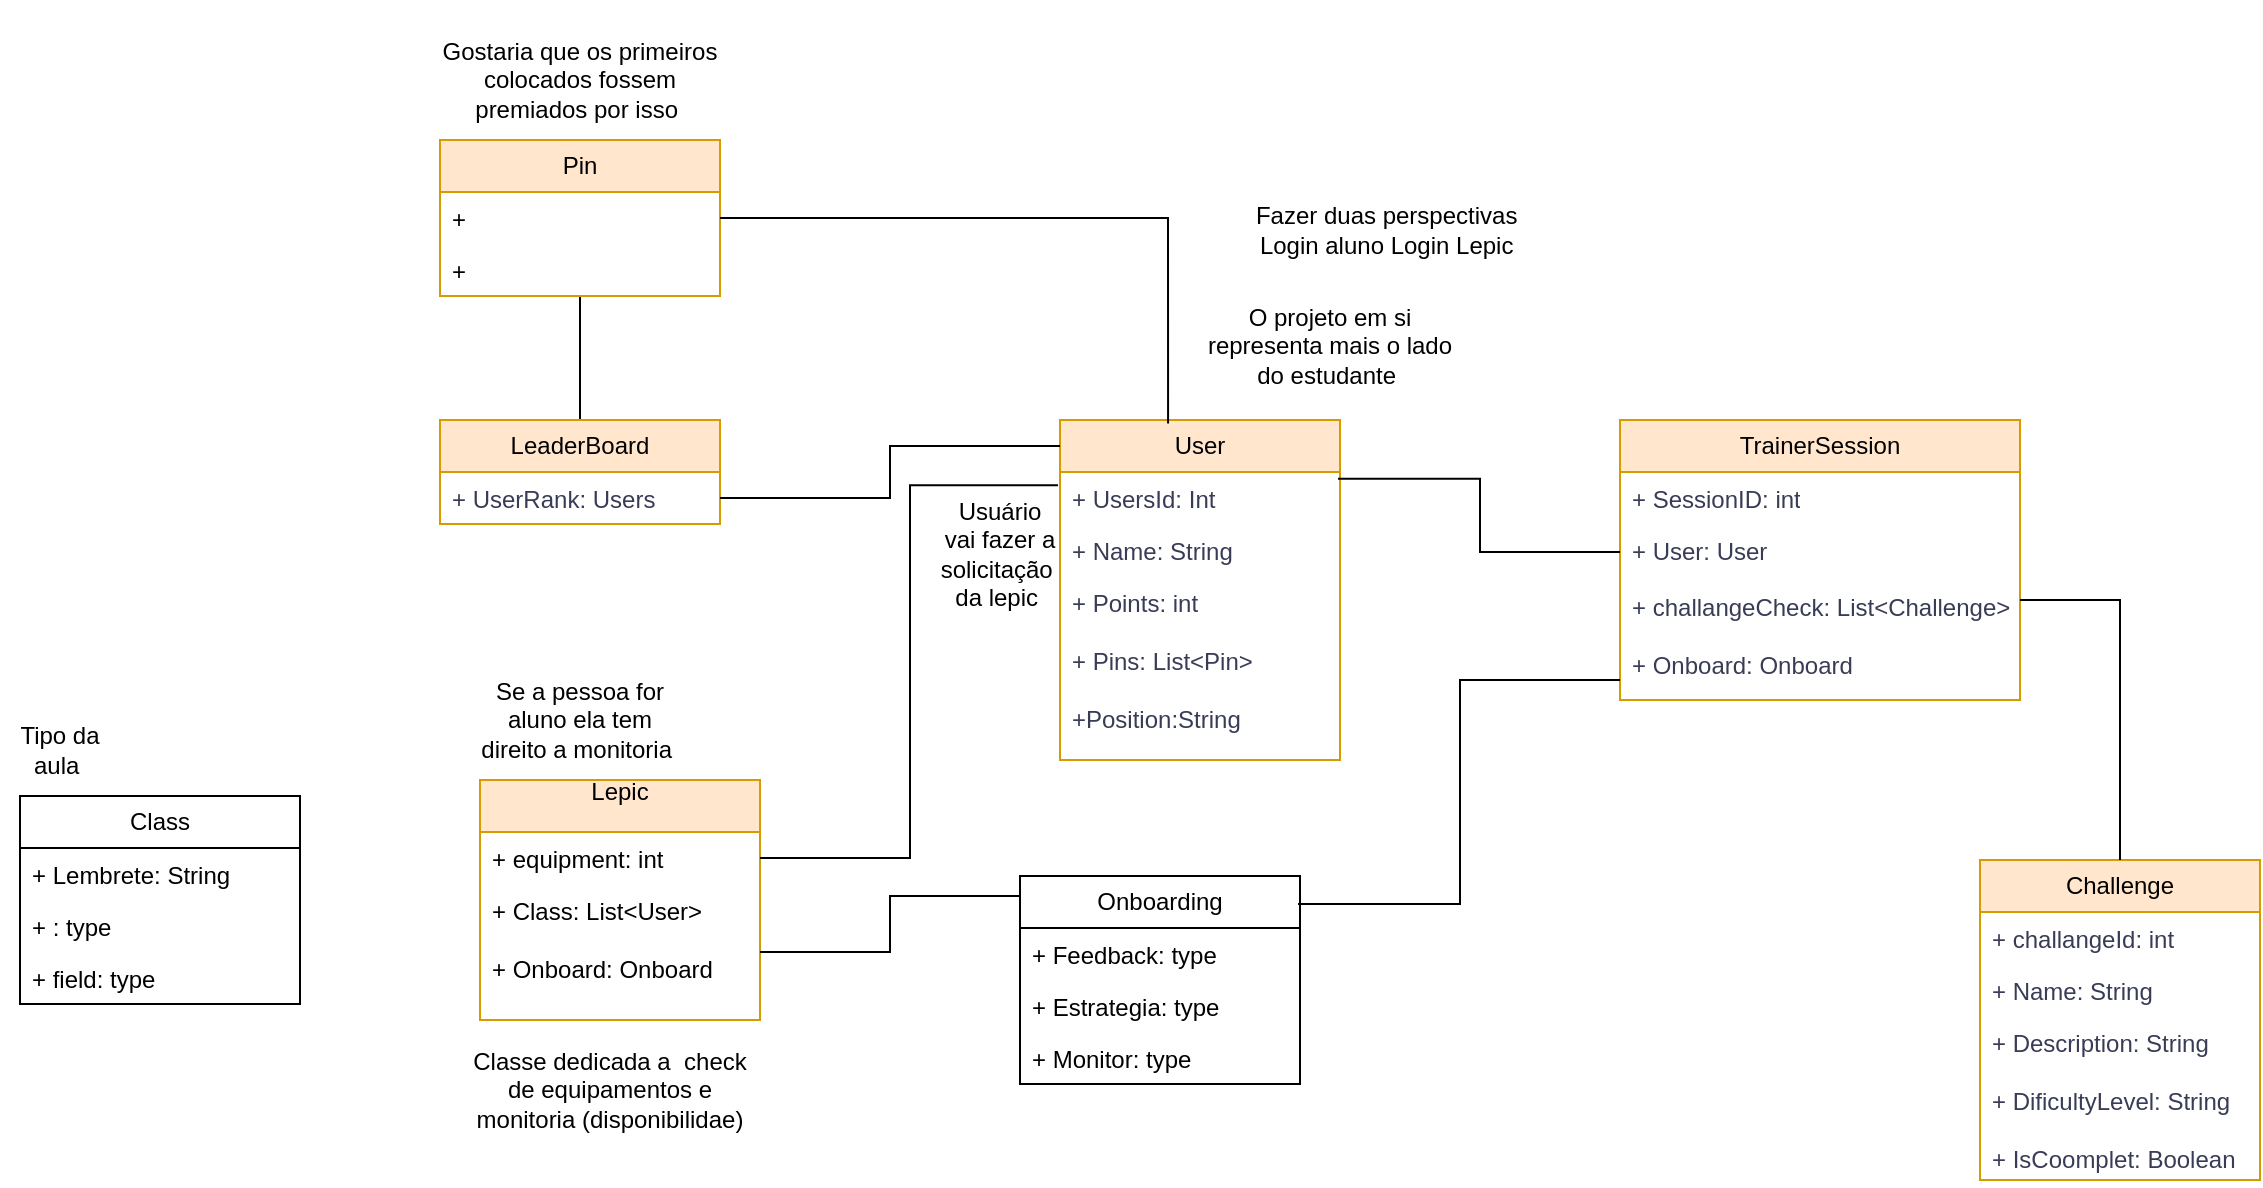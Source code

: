 <mxfile version="24.4.8" type="github">
  <diagram id="C5RBs43oDa-KdzZeNtuy" name="Page-1">
    <mxGraphModel dx="3361" dy="4009" grid="1" gridSize="10" guides="1" tooltips="1" connect="1" arrows="1" fold="1" page="1" pageScale="1" pageWidth="827" pageHeight="1169" math="0" shadow="0">
      <root>
        <mxCell id="WIyWlLk6GJQsqaUBKTNV-0" />
        <mxCell id="WIyWlLk6GJQsqaUBKTNV-1" parent="WIyWlLk6GJQsqaUBKTNV-0" />
        <mxCell id="fk5A66dQUuhc27mmWUz8-0" value="User" style="swimlane;fontStyle=0;childLayout=stackLayout;horizontal=1;startSize=26;fillColor=#ffe6cc;horizontalStack=0;resizeParent=1;resizeParentMax=0;resizeLast=0;collapsible=1;marginBottom=0;whiteSpace=wrap;html=1;labelBackgroundColor=none;strokeColor=#d79b00;" parent="WIyWlLk6GJQsqaUBKTNV-1" vertex="1">
          <mxGeometry x="-1580" y="-2310" width="140" height="170" as="geometry" />
        </mxCell>
        <mxCell id="fk5A66dQUuhc27mmWUz8-1" value="+ UsersId: Int" style="text;strokeColor=none;fillColor=none;align=left;verticalAlign=top;spacingLeft=4;spacingRight=4;overflow=hidden;rotatable=0;points=[[0,0.5],[1,0.5]];portConstraint=eastwest;whiteSpace=wrap;html=1;labelBackgroundColor=none;fontColor=#393C56;" parent="fk5A66dQUuhc27mmWUz8-0" vertex="1">
          <mxGeometry y="26" width="140" height="26" as="geometry" />
        </mxCell>
        <mxCell id="fk5A66dQUuhc27mmWUz8-2" value="+ Name: String" style="text;strokeColor=none;fillColor=none;align=left;verticalAlign=top;spacingLeft=4;spacingRight=4;overflow=hidden;rotatable=0;points=[[0,0.5],[1,0.5]];portConstraint=eastwest;whiteSpace=wrap;html=1;labelBackgroundColor=none;fontColor=#393C56;" parent="fk5A66dQUuhc27mmWUz8-0" vertex="1">
          <mxGeometry y="52" width="140" height="26" as="geometry" />
        </mxCell>
        <mxCell id="fk5A66dQUuhc27mmWUz8-3" value="+ Points: int&lt;div&gt;&lt;br&gt;&lt;/div&gt;&lt;div&gt;+ Pins: List&amp;lt;Pin&amp;gt;&lt;/div&gt;&lt;div&gt;&lt;br&gt;&lt;div&gt;+Position:String&lt;/div&gt;&lt;/div&gt;" style="text;strokeColor=none;fillColor=none;align=left;verticalAlign=top;spacingLeft=4;spacingRight=4;overflow=hidden;rotatable=0;points=[[0,0.5],[1,0.5]];portConstraint=eastwest;whiteSpace=wrap;html=1;labelBackgroundColor=none;fontColor=#393C56;" parent="fk5A66dQUuhc27mmWUz8-0" vertex="1">
          <mxGeometry y="78" width="140" height="92" as="geometry" />
        </mxCell>
        <mxCell id="RrUC9_B6qjAz67yPAkb7-14" style="edgeStyle=orthogonalEdgeStyle;rounded=0;orthogonalLoop=1;jettySize=auto;html=1;endArrow=none;endFill=0;" edge="1" parent="WIyWlLk6GJQsqaUBKTNV-1" source="fk5A66dQUuhc27mmWUz8-4" target="RrUC9_B6qjAz67yPAkb7-8">
          <mxGeometry relative="1" as="geometry" />
        </mxCell>
        <mxCell id="fk5A66dQUuhc27mmWUz8-4" value="LeaderBoard" style="swimlane;fontStyle=0;childLayout=stackLayout;horizontal=1;startSize=26;fillColor=#ffe6cc;horizontalStack=0;resizeParent=1;resizeParentMax=0;resizeLast=0;collapsible=1;marginBottom=0;whiteSpace=wrap;html=1;labelBackgroundColor=none;strokeColor=#d79b00;" parent="WIyWlLk6GJQsqaUBKTNV-1" vertex="1">
          <mxGeometry x="-1890" y="-2310" width="140" height="52" as="geometry" />
        </mxCell>
        <mxCell id="fk5A66dQUuhc27mmWUz8-5" value="+ UserRank: Users" style="text;strokeColor=none;fillColor=none;align=left;verticalAlign=top;spacingLeft=4;spacingRight=4;overflow=hidden;rotatable=0;points=[[0,0.5],[1,0.5]];portConstraint=eastwest;whiteSpace=wrap;html=1;labelBackgroundColor=none;fontColor=#393C56;" parent="fk5A66dQUuhc27mmWUz8-4" vertex="1">
          <mxGeometry y="26" width="140" height="26" as="geometry" />
        </mxCell>
        <mxCell id="fk5A66dQUuhc27mmWUz8-8" value="TrainerSession" style="swimlane;fontStyle=0;childLayout=stackLayout;horizontal=1;startSize=26;fillColor=#ffe6cc;horizontalStack=0;resizeParent=1;resizeParentMax=0;resizeLast=0;collapsible=1;marginBottom=0;whiteSpace=wrap;html=1;labelBackgroundColor=none;strokeColor=#d79b00;" parent="WIyWlLk6GJQsqaUBKTNV-1" vertex="1">
          <mxGeometry x="-1300" y="-2310" width="200" height="140" as="geometry" />
        </mxCell>
        <mxCell id="fk5A66dQUuhc27mmWUz8-9" value="+ SessionID: int" style="text;strokeColor=none;fillColor=none;align=left;verticalAlign=top;spacingLeft=4;spacingRight=4;overflow=hidden;rotatable=0;points=[[0,0.5],[1,0.5]];portConstraint=eastwest;whiteSpace=wrap;html=1;labelBackgroundColor=none;fontColor=#393C56;" parent="fk5A66dQUuhc27mmWUz8-8" vertex="1">
          <mxGeometry y="26" width="200" height="26" as="geometry" />
        </mxCell>
        <mxCell id="fk5A66dQUuhc27mmWUz8-10" value="+ User: User" style="text;strokeColor=none;fillColor=none;align=left;verticalAlign=top;spacingLeft=4;spacingRight=4;overflow=hidden;rotatable=0;points=[[0,0.5],[1,0.5]];portConstraint=eastwest;whiteSpace=wrap;html=1;labelBackgroundColor=none;fontColor=#393C56;" parent="fk5A66dQUuhc27mmWUz8-8" vertex="1">
          <mxGeometry y="52" width="200" height="28" as="geometry" />
        </mxCell>
        <mxCell id="fk5A66dQUuhc27mmWUz8-11" value="+ challangeCheck: List&amp;lt;Challenge&amp;gt;&lt;div&gt;&lt;br&gt;&lt;/div&gt;&lt;div&gt;+ Onboard: Onboard&lt;div&gt;&lt;br&gt;&lt;/div&gt;&lt;/div&gt;" style="text;strokeColor=none;fillColor=none;align=left;verticalAlign=top;spacingLeft=4;spacingRight=4;overflow=hidden;rotatable=0;points=[[0,0.5],[1,0.5]];portConstraint=eastwest;whiteSpace=wrap;html=1;labelBackgroundColor=none;fontColor=#393C56;" parent="fk5A66dQUuhc27mmWUz8-8" vertex="1">
          <mxGeometry y="80" width="200" height="60" as="geometry" />
        </mxCell>
        <mxCell id="fk5A66dQUuhc27mmWUz8-12" value="Challenge" style="swimlane;fontStyle=0;childLayout=stackLayout;horizontal=1;startSize=26;fillColor=#ffe6cc;horizontalStack=0;resizeParent=1;resizeParentMax=0;resizeLast=0;collapsible=1;marginBottom=0;whiteSpace=wrap;html=1;labelBackgroundColor=none;strokeColor=#d79b00;" parent="WIyWlLk6GJQsqaUBKTNV-1" vertex="1">
          <mxGeometry x="-1120" y="-2090" width="140" height="160" as="geometry" />
        </mxCell>
        <mxCell id="fk5A66dQUuhc27mmWUz8-13" value="+ challangeId: int" style="text;strokeColor=none;fillColor=none;align=left;verticalAlign=top;spacingLeft=4;spacingRight=4;overflow=hidden;rotatable=0;points=[[0,0.5],[1,0.5]];portConstraint=eastwest;whiteSpace=wrap;html=1;labelBackgroundColor=none;fontColor=#393C56;" parent="fk5A66dQUuhc27mmWUz8-12" vertex="1">
          <mxGeometry y="26" width="140" height="26" as="geometry" />
        </mxCell>
        <mxCell id="fk5A66dQUuhc27mmWUz8-14" value="+ Name: String" style="text;strokeColor=none;fillColor=none;align=left;verticalAlign=top;spacingLeft=4;spacingRight=4;overflow=hidden;rotatable=0;points=[[0,0.5],[1,0.5]];portConstraint=eastwest;whiteSpace=wrap;html=1;labelBackgroundColor=none;fontColor=#393C56;" parent="fk5A66dQUuhc27mmWUz8-12" vertex="1">
          <mxGeometry y="52" width="140" height="26" as="geometry" />
        </mxCell>
        <mxCell id="fk5A66dQUuhc27mmWUz8-15" value="+ Description: String&lt;div&gt;&lt;br&gt;&lt;/div&gt;&lt;div&gt;+ DificultyLevel: String&lt;br&gt;&lt;/div&gt;&lt;div&gt;&lt;br&gt;&lt;/div&gt;&lt;div&gt;+ IsCoomplet: Boolean&lt;br&gt;&lt;/div&gt;" style="text;strokeColor=none;fillColor=none;align=left;verticalAlign=top;spacingLeft=4;spacingRight=4;overflow=hidden;rotatable=0;points=[[0,0.5],[1,0.5]];portConstraint=eastwest;whiteSpace=wrap;html=1;labelBackgroundColor=none;fontColor=#393C56;" parent="fk5A66dQUuhc27mmWUz8-12" vertex="1">
          <mxGeometry y="78" width="140" height="82" as="geometry" />
        </mxCell>
        <mxCell id="fk5A66dQUuhc27mmWUz8-16" style="edgeStyle=orthogonalEdgeStyle;rounded=0;orthogonalLoop=1;jettySize=auto;html=1;entryX=0.5;entryY=0;entryDx=0;entryDy=0;fontColor=#393C56;endArrow=none;endFill=0;" parent="WIyWlLk6GJQsqaUBKTNV-1" source="fk5A66dQUuhc27mmWUz8-11" target="fk5A66dQUuhc27mmWUz8-12" edge="1">
          <mxGeometry relative="1" as="geometry">
            <Array as="points">
              <mxPoint x="-1050" y="-2220" />
            </Array>
          </mxGeometry>
        </mxCell>
        <mxCell id="fk5A66dQUuhc27mmWUz8-17" style="edgeStyle=orthogonalEdgeStyle;rounded=0;orthogonalLoop=1;jettySize=auto;html=1;entryX=0.993;entryY=0.173;entryDx=0;entryDy=0;entryPerimeter=0;fontColor=#393C56;endArrow=none;endFill=0;" parent="WIyWlLk6GJQsqaUBKTNV-1" source="fk5A66dQUuhc27mmWUz8-10" target="fk5A66dQUuhc27mmWUz8-0" edge="1">
          <mxGeometry relative="1" as="geometry" />
        </mxCell>
        <mxCell id="fk5A66dQUuhc27mmWUz8-18" style="edgeStyle=orthogonalEdgeStyle;rounded=0;orthogonalLoop=1;jettySize=auto;html=1;fontColor=#393C56;endArrow=none;endFill=0;" parent="WIyWlLk6GJQsqaUBKTNV-1" source="fk5A66dQUuhc27mmWUz8-5" edge="1">
          <mxGeometry relative="1" as="geometry">
            <mxPoint x="-1580" y="-2297" as="targetPoint" />
            <Array as="points">
              <mxPoint x="-1665" y="-2271" />
              <mxPoint x="-1665" y="-2297" />
            </Array>
          </mxGeometry>
        </mxCell>
        <mxCell id="RrUC9_B6qjAz67yPAkb7-0" value="Lepic&lt;div&gt;&lt;br&gt;&lt;/div&gt;" style="swimlane;fontStyle=0;childLayout=stackLayout;horizontal=1;startSize=26;fillColor=#ffe6cc;horizontalStack=0;resizeParent=1;resizeParentMax=0;resizeLast=0;collapsible=1;marginBottom=0;whiteSpace=wrap;html=1;strokeColor=#d79b00;" vertex="1" parent="WIyWlLk6GJQsqaUBKTNV-1">
          <mxGeometry x="-1870" y="-2130" width="140" height="120" as="geometry" />
        </mxCell>
        <mxCell id="RrUC9_B6qjAz67yPAkb7-1" value="+ equipment: int" style="text;strokeColor=none;fillColor=none;align=left;verticalAlign=top;spacingLeft=4;spacingRight=4;overflow=hidden;rotatable=0;points=[[0,0.5],[1,0.5]];portConstraint=eastwest;whiteSpace=wrap;html=1;" vertex="1" parent="RrUC9_B6qjAz67yPAkb7-0">
          <mxGeometry y="26" width="140" height="26" as="geometry" />
        </mxCell>
        <mxCell id="RrUC9_B6qjAz67yPAkb7-2" value="+ Class: List&amp;lt;User&amp;gt;&lt;div&gt;&lt;br&gt;&lt;/div&gt;&lt;div&gt;+ Onboard: Onboard&lt;div&gt;&lt;br&gt;&lt;/div&gt;&lt;/div&gt;&lt;div&gt;&lt;br&gt;&lt;/div&gt;" style="text;strokeColor=none;fillColor=none;align=left;verticalAlign=top;spacingLeft=4;spacingRight=4;overflow=hidden;rotatable=0;points=[[0,0.5],[1,0.5]];portConstraint=eastwest;whiteSpace=wrap;html=1;" vertex="1" parent="RrUC9_B6qjAz67yPAkb7-0">
          <mxGeometry y="52" width="140" height="68" as="geometry" />
        </mxCell>
        <mxCell id="RrUC9_B6qjAz67yPAkb7-6" style="edgeStyle=orthogonalEdgeStyle;rounded=0;orthogonalLoop=1;jettySize=auto;html=1;entryX=-0.007;entryY=0.192;entryDx=0;entryDy=0;entryPerimeter=0;endArrow=none;endFill=0;" edge="1" parent="WIyWlLk6GJQsqaUBKTNV-1" source="RrUC9_B6qjAz67yPAkb7-1" target="fk5A66dQUuhc27mmWUz8-0">
          <mxGeometry relative="1" as="geometry" />
        </mxCell>
        <mxCell id="RrUC9_B6qjAz67yPAkb7-8" value="Pin" style="swimlane;fontStyle=0;childLayout=stackLayout;horizontal=1;startSize=26;fillColor=#ffe6cc;horizontalStack=0;resizeParent=1;resizeParentMax=0;resizeLast=0;collapsible=1;marginBottom=0;whiteSpace=wrap;html=1;strokeColor=#d79b00;" vertex="1" parent="WIyWlLk6GJQsqaUBKTNV-1">
          <mxGeometry x="-1890" y="-2450" width="140" height="78" as="geometry" />
        </mxCell>
        <mxCell id="RrUC9_B6qjAz67yPAkb7-9" value="+&amp;nbsp;" style="text;strokeColor=none;fillColor=none;align=left;verticalAlign=top;spacingLeft=4;spacingRight=4;overflow=hidden;rotatable=0;points=[[0,0.5],[1,0.5]];portConstraint=eastwest;whiteSpace=wrap;html=1;" vertex="1" parent="RrUC9_B6qjAz67yPAkb7-8">
          <mxGeometry y="26" width="140" height="26" as="geometry" />
        </mxCell>
        <mxCell id="RrUC9_B6qjAz67yPAkb7-11" value="+" style="text;strokeColor=none;fillColor=none;align=left;verticalAlign=top;spacingLeft=4;spacingRight=4;overflow=hidden;rotatable=0;points=[[0,0.5],[1,0.5]];portConstraint=eastwest;whiteSpace=wrap;html=1;" vertex="1" parent="RrUC9_B6qjAz67yPAkb7-8">
          <mxGeometry y="52" width="140" height="26" as="geometry" />
        </mxCell>
        <mxCell id="RrUC9_B6qjAz67yPAkb7-16" style="edgeStyle=orthogonalEdgeStyle;rounded=0;orthogonalLoop=1;jettySize=auto;html=1;entryX=0.386;entryY=0.01;entryDx=0;entryDy=0;entryPerimeter=0;endArrow=none;endFill=0;" edge="1" parent="WIyWlLk6GJQsqaUBKTNV-1" source="RrUC9_B6qjAz67yPAkb7-9" target="fk5A66dQUuhc27mmWUz8-0">
          <mxGeometry relative="1" as="geometry" />
        </mxCell>
        <mxCell id="RrUC9_B6qjAz67yPAkb7-23" value="Gostaria que os primeiros colocados fossem premiados por isso&amp;nbsp;" style="text;strokeColor=none;align=center;fillColor=none;html=1;verticalAlign=middle;whiteSpace=wrap;rounded=0;" vertex="1" parent="WIyWlLk6GJQsqaUBKTNV-1">
          <mxGeometry x="-1895" y="-2520" width="150" height="80" as="geometry" />
        </mxCell>
        <mxCell id="RrUC9_B6qjAz67yPAkb7-25" value="Se a pessoa for aluno ela tem direito a monitoria&amp;nbsp;" style="text;strokeColor=none;align=center;fillColor=none;html=1;verticalAlign=middle;whiteSpace=wrap;rounded=0;" vertex="1" parent="WIyWlLk6GJQsqaUBKTNV-1">
          <mxGeometry x="-1875" y="-2190" width="110" height="60" as="geometry" />
        </mxCell>
        <mxCell id="RrUC9_B6qjAz67yPAkb7-26" value="O projeto em si representa mais o lado do estudante&amp;nbsp;" style="text;strokeColor=none;align=center;fillColor=none;html=1;verticalAlign=middle;whiteSpace=wrap;rounded=0;" vertex="1" parent="WIyWlLk6GJQsqaUBKTNV-1">
          <mxGeometry x="-1510" y="-2372" width="130" height="50" as="geometry" />
        </mxCell>
        <mxCell id="RrUC9_B6qjAz67yPAkb7-27" value="Onboarding" style="swimlane;fontStyle=0;childLayout=stackLayout;horizontal=1;startSize=26;fillColor=none;horizontalStack=0;resizeParent=1;resizeParentMax=0;resizeLast=0;collapsible=1;marginBottom=0;whiteSpace=wrap;html=1;" vertex="1" parent="WIyWlLk6GJQsqaUBKTNV-1">
          <mxGeometry x="-1600" y="-2082" width="140" height="104" as="geometry" />
        </mxCell>
        <mxCell id="RrUC9_B6qjAz67yPAkb7-28" value="+ Feedback: type" style="text;strokeColor=none;fillColor=none;align=left;verticalAlign=top;spacingLeft=4;spacingRight=4;overflow=hidden;rotatable=0;points=[[0,0.5],[1,0.5]];portConstraint=eastwest;whiteSpace=wrap;html=1;" vertex="1" parent="RrUC9_B6qjAz67yPAkb7-27">
          <mxGeometry y="26" width="140" height="26" as="geometry" />
        </mxCell>
        <mxCell id="RrUC9_B6qjAz67yPAkb7-29" value="+ Estrategia: type" style="text;strokeColor=none;fillColor=none;align=left;verticalAlign=top;spacingLeft=4;spacingRight=4;overflow=hidden;rotatable=0;points=[[0,0.5],[1,0.5]];portConstraint=eastwest;whiteSpace=wrap;html=1;" vertex="1" parent="RrUC9_B6qjAz67yPAkb7-27">
          <mxGeometry y="52" width="140" height="26" as="geometry" />
        </mxCell>
        <mxCell id="RrUC9_B6qjAz67yPAkb7-30" value="+ Monitor: type" style="text;strokeColor=none;fillColor=none;align=left;verticalAlign=top;spacingLeft=4;spacingRight=4;overflow=hidden;rotatable=0;points=[[0,0.5],[1,0.5]];portConstraint=eastwest;whiteSpace=wrap;html=1;" vertex="1" parent="RrUC9_B6qjAz67yPAkb7-27">
          <mxGeometry y="78" width="140" height="26" as="geometry" />
        </mxCell>
        <mxCell id="RrUC9_B6qjAz67yPAkb7-32" value="&amp;nbsp;Classe dedicada a&amp;nbsp; check&amp;nbsp; de equipamentos e monitoria (disponibilidae)" style="text;strokeColor=none;align=center;fillColor=none;html=1;verticalAlign=middle;whiteSpace=wrap;rounded=0;" vertex="1" parent="WIyWlLk6GJQsqaUBKTNV-1">
          <mxGeometry x="-1880" y="-1990" width="150" height="30" as="geometry" />
        </mxCell>
        <mxCell id="RrUC9_B6qjAz67yPAkb7-33" style="edgeStyle=orthogonalEdgeStyle;rounded=0;orthogonalLoop=1;jettySize=auto;html=1;entryX=0;entryY=0.096;entryDx=0;entryDy=0;entryPerimeter=0;endArrow=none;endFill=0;" edge="1" parent="WIyWlLk6GJQsqaUBKTNV-1" source="RrUC9_B6qjAz67yPAkb7-2" target="RrUC9_B6qjAz67yPAkb7-27">
          <mxGeometry relative="1" as="geometry">
            <mxPoint x="-1640" y="-2040" as="targetPoint" />
          </mxGeometry>
        </mxCell>
        <mxCell id="RrUC9_B6qjAz67yPAkb7-35" style="edgeStyle=orthogonalEdgeStyle;rounded=0;orthogonalLoop=1;jettySize=auto;html=1;entryX=0.993;entryY=0.135;entryDx=0;entryDy=0;entryPerimeter=0;endArrow=none;endFill=0;" edge="1" parent="WIyWlLk6GJQsqaUBKTNV-1" source="fk5A66dQUuhc27mmWUz8-11" target="RrUC9_B6qjAz67yPAkb7-27">
          <mxGeometry relative="1" as="geometry">
            <Array as="points">
              <mxPoint x="-1380" y="-2180" />
              <mxPoint x="-1380" y="-2068" />
            </Array>
          </mxGeometry>
        </mxCell>
        <mxCell id="RrUC9_B6qjAz67yPAkb7-36" value="Usuário vai fazer a solicitação&amp;nbsp; da lepic&amp;nbsp;" style="text;strokeColor=none;align=center;fillColor=none;html=1;verticalAlign=middle;whiteSpace=wrap;rounded=0;" vertex="1" parent="WIyWlLk6GJQsqaUBKTNV-1">
          <mxGeometry x="-1640" y="-2258" width="60" height="30" as="geometry" />
        </mxCell>
        <mxCell id="RrUC9_B6qjAz67yPAkb7-37" value="Class" style="swimlane;fontStyle=0;childLayout=stackLayout;horizontal=1;startSize=26;fillColor=none;horizontalStack=0;resizeParent=1;resizeParentMax=0;resizeLast=0;collapsible=1;marginBottom=0;whiteSpace=wrap;html=1;" vertex="1" parent="WIyWlLk6GJQsqaUBKTNV-1">
          <mxGeometry x="-2100" y="-2122" width="140" height="104" as="geometry" />
        </mxCell>
        <mxCell id="RrUC9_B6qjAz67yPAkb7-38" value="+ Lembrete: String" style="text;strokeColor=none;fillColor=none;align=left;verticalAlign=top;spacingLeft=4;spacingRight=4;overflow=hidden;rotatable=0;points=[[0,0.5],[1,0.5]];portConstraint=eastwest;whiteSpace=wrap;html=1;" vertex="1" parent="RrUC9_B6qjAz67yPAkb7-37">
          <mxGeometry y="26" width="140" height="26" as="geometry" />
        </mxCell>
        <mxCell id="RrUC9_B6qjAz67yPAkb7-39" value="+ : type" style="text;strokeColor=none;fillColor=none;align=left;verticalAlign=top;spacingLeft=4;spacingRight=4;overflow=hidden;rotatable=0;points=[[0,0.5],[1,0.5]];portConstraint=eastwest;whiteSpace=wrap;html=1;" vertex="1" parent="RrUC9_B6qjAz67yPAkb7-37">
          <mxGeometry y="52" width="140" height="26" as="geometry" />
        </mxCell>
        <mxCell id="RrUC9_B6qjAz67yPAkb7-40" value="+ field: type" style="text;strokeColor=none;fillColor=none;align=left;verticalAlign=top;spacingLeft=4;spacingRight=4;overflow=hidden;rotatable=0;points=[[0,0.5],[1,0.5]];portConstraint=eastwest;whiteSpace=wrap;html=1;" vertex="1" parent="RrUC9_B6qjAz67yPAkb7-37">
          <mxGeometry y="78" width="140" height="26" as="geometry" />
        </mxCell>
        <mxCell id="RrUC9_B6qjAz67yPAkb7-41" value="Tipo da aula&amp;nbsp;" style="text;strokeColor=none;align=center;fillColor=none;html=1;verticalAlign=middle;whiteSpace=wrap;rounded=0;" vertex="1" parent="WIyWlLk6GJQsqaUBKTNV-1">
          <mxGeometry x="-2110" y="-2160" width="60" height="30" as="geometry" />
        </mxCell>
        <mxCell id="RrUC9_B6qjAz67yPAkb7-42" value="Fazer duas perspectivas&amp;nbsp;&lt;div&gt;Login aluno Login Lepic&amp;nbsp;&lt;/div&gt;" style="text;strokeColor=none;align=center;fillColor=none;html=1;verticalAlign=middle;whiteSpace=wrap;rounded=0;" vertex="1" parent="WIyWlLk6GJQsqaUBKTNV-1">
          <mxGeometry x="-1520" y="-2440" width="210" height="70" as="geometry" />
        </mxCell>
      </root>
    </mxGraphModel>
  </diagram>
</mxfile>
